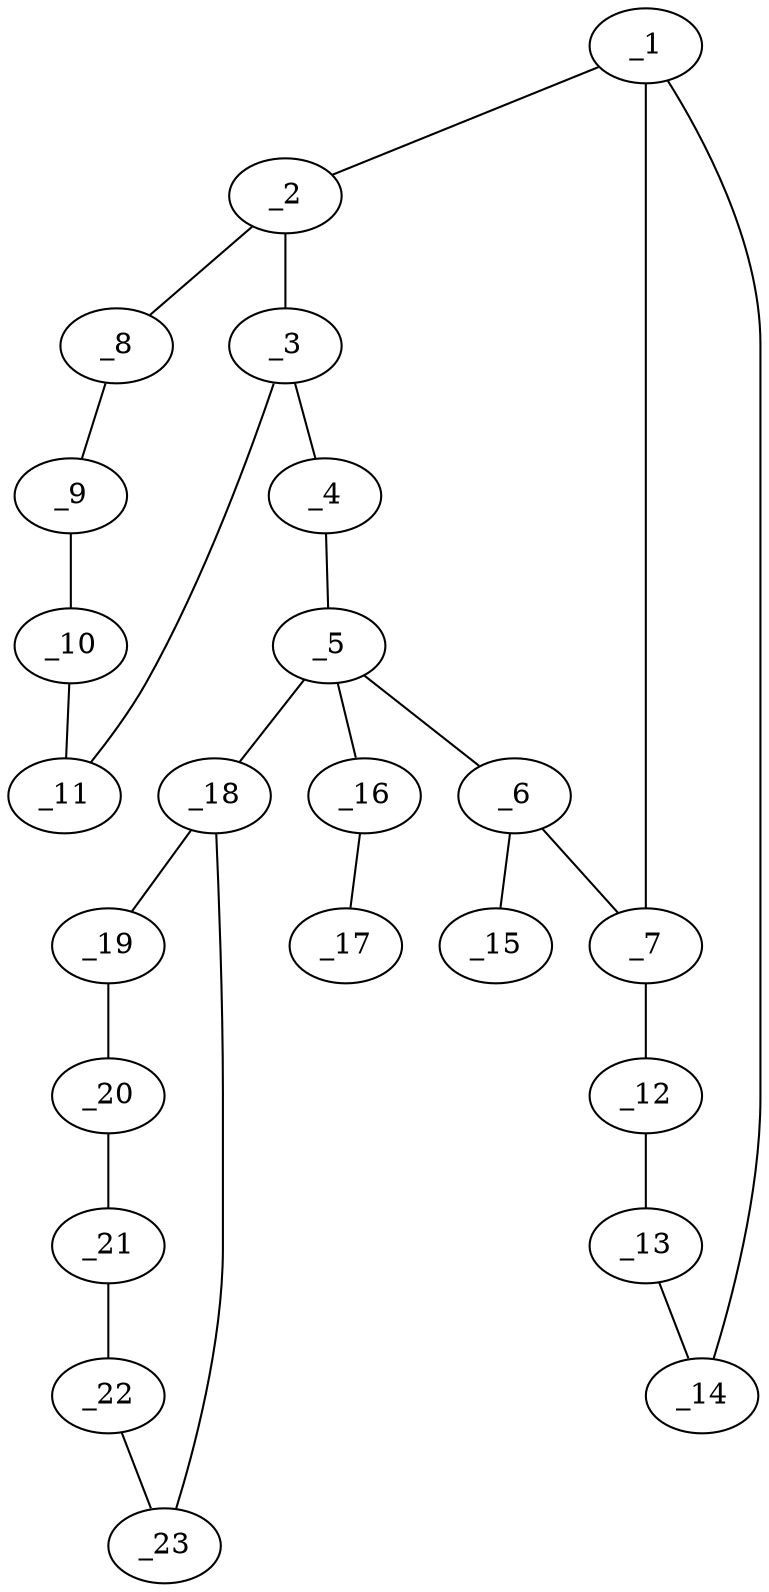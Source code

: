 graph molid661186 {
	_1	 [charge=0,
		chem=4,
		symbol="N  ",
		x="4.8121",
		y="-1.6285"];
	_2	 [charge=0,
		chem=1,
		symbol="C  ",
		x="3.9111",
		y="-1.1946"];
	_1 -- _2	 [valence=1];
	_7	 [charge=0,
		chem=1,
		symbol="C  ",
		x="5.7131",
		y="-1.1946"];
	_1 -- _7	 [valence=1];
	_14	 [charge=0,
		chem=1,
		symbol="C  ",
		x="4.9464",
		y="-2.6194"];
	_1 -- _14	 [valence=1];
	_3	 [charge=0,
		chem=1,
		symbol="C  ",
		x="3.6886",
		y="-0.2197"];
	_2 -- _3	 [valence=2];
	_8	 [charge=0,
		chem=1,
		symbol="C  ",
		x="3.1781",
		y="-1.8748"];
	_2 -- _8	 [valence=1];
	_4	 [charge=0,
		chem=5,
		symbol="S  ",
		x="4.3121",
		y="0.5622"];
	_3 -- _4	 [valence=1];
	_11	 [charge=0,
		chem=1,
		symbol="C  ",
		x="2.733",
		y="0.0751"];
	_3 -- _11	 [valence=1];
	_5	 [charge=0,
		chem=1,
		symbol="C  ",
		x="5.3121",
		y="0.5622"];
	_4 -- _5	 [valence=1];
	_6	 [charge=0,
		chem=1,
		symbol="C  ",
		x="5.9356",
		y="-0.2197"];
	_5 -- _6	 [valence=1];
	_16	 [charge=0,
		chem=1,
		symbol="C  ",
		x="5.3121",
		y="1.5622"];
	_5 -- _16	 [valence=1];
	_18	 [charge=0,
		chem=1,
		symbol="C  ",
		x="6.0939",
		y="1.1857"];
	_5 -- _18	 [valence=1];
	_6 -- _7	 [valence=1];
	_15	 [charge=0,
		chem=2,
		symbol="O  ",
		x="6.9105",
		y="0.0029"];
	_6 -- _15	 [valence=2];
	_12	 [charge=0,
		chem=1,
		symbol="C  ",
		x="6.4042",
		y="-1.9174"];
	_7 -- _12	 [valence=2];
	_9	 [charge=0,
		chem=1,
		symbol="C  ",
		x="2.2225",
		y="-1.58"];
	_8 -- _9	 [valence=2];
	_10	 [charge=0,
		chem=1,
		symbol="C  ",
		x=2,
		y="-0.6051"];
	_9 -- _10	 [valence=1];
	_10 -- _11	 [valence=2];
	_13	 [charge=0,
		chem=1,
		symbol="C  ",
		x="5.9303",
		y="-2.798"];
	_12 -- _13	 [valence=1];
	_13 -- _14	 [valence=2];
	_17	 [charge=0,
		chem=1,
		symbol="C  ",
		x="4.4461",
		y="2.0622"];
	_16 -- _17	 [valence=1];
	_19	 [charge=0,
		chem=1,
		symbol="C  ",
		x="7.0248",
		y="0.8203"];
	_18 -- _19	 [valence=1];
	_23	 [charge=0,
		chem=1,
		symbol="C  ",
		x="5.9449",
		y="2.1745"];
	_18 -- _23	 [valence=2];
	_20	 [charge=0,
		chem=1,
		symbol="C  ",
		x="7.8066",
		y="1.4438"];
	_19 -- _20	 [valence=2];
	_21	 [charge=0,
		chem=1,
		symbol="C  ",
		x="7.6576",
		y="2.4326"];
	_20 -- _21	 [valence=1];
	_22	 [charge=0,
		chem=1,
		symbol="C  ",
		x="6.7267",
		y="2.798"];
	_21 -- _22	 [valence=2];
	_22 -- _23	 [valence=1];
}
